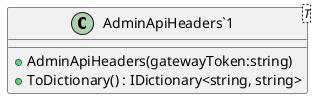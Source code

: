@startuml
class "AdminApiHeaders`1"<T> {
    + AdminApiHeaders(gatewayToken:string)
    + ToDictionary() : IDictionary<string, string>
}
@enduml
